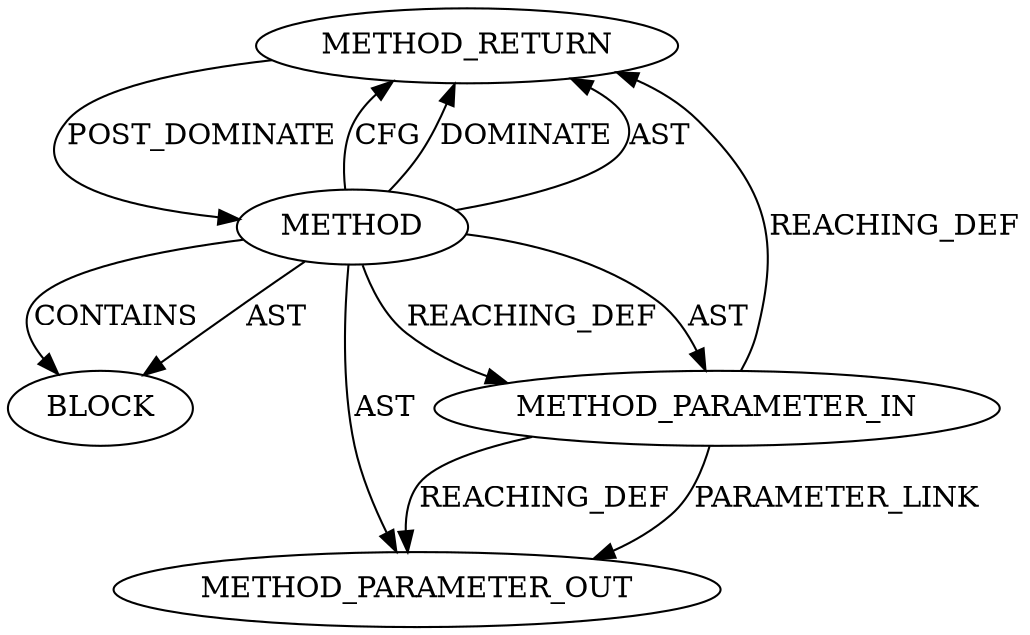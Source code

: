 digraph {
  21006 [label=METHOD_RETURN ORDER=2 CODE="RET" TYPE_FULL_NAME="ANY" EVALUATION_STRATEGY="BY_VALUE"]
  21005 [label=BLOCK ORDER=1 ARGUMENT_INDEX=1 CODE="<empty>" TYPE_FULL_NAME="ANY"]
  22413 [label=METHOD_PARAMETER_OUT ORDER=1 CODE="p1" IS_VARIADIC=false TYPE_FULL_NAME="ANY" EVALUATION_STRATEGY="BY_VALUE" INDEX=1 NAME="p1"]
  21004 [label=METHOD_PARAMETER_IN ORDER=1 CODE="p1" IS_VARIADIC=false TYPE_FULL_NAME="ANY" EVALUATION_STRATEGY="BY_VALUE" INDEX=1 NAME="p1"]
  21003 [label=METHOD AST_PARENT_TYPE="NAMESPACE_BLOCK" AST_PARENT_FULL_NAME="<global>" ORDER=0 CODE="<empty>" FULL_NAME="__skb_queue_purge" IS_EXTERNAL=true FILENAME="<empty>" SIGNATURE="" NAME="__skb_queue_purge"]
  21003 -> 21004 [label=REACHING_DEF VARIABLE=""]
  21003 -> 21006 [label=CFG ]
  21003 -> 21005 [label=CONTAINS ]
  21004 -> 22413 [label=REACHING_DEF VARIABLE="p1"]
  21003 -> 21005 [label=AST ]
  21004 -> 21006 [label=REACHING_DEF VARIABLE="p1"]
  21003 -> 21004 [label=AST ]
  21003 -> 21006 [label=DOMINATE ]
  21006 -> 21003 [label=POST_DOMINATE ]
  21004 -> 22413 [label=PARAMETER_LINK ]
  21003 -> 21006 [label=AST ]
  21003 -> 22413 [label=AST ]
}
